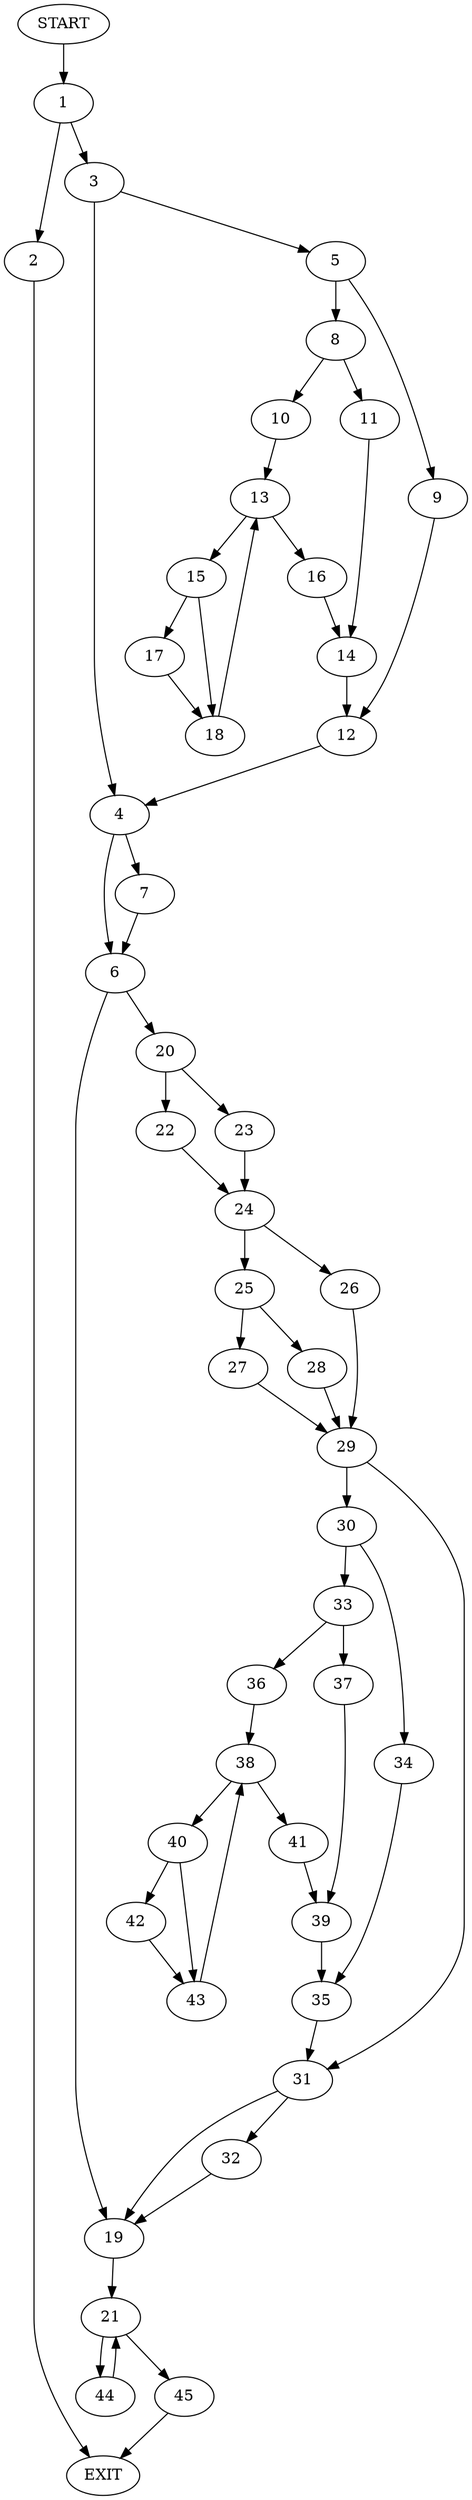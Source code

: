 digraph {
0 [label="START"]
46 [label="EXIT"]
0 -> 1
1 -> 2
1 -> 3
3 -> 4
3 -> 5
2 -> 46
4 -> 6
4 -> 7
5 -> 8
5 -> 9
8 -> 10
8 -> 11
9 -> 12
10 -> 13
11 -> 14
13 -> 15
13 -> 16
15 -> 17
15 -> 18
16 -> 14
17 -> 18
18 -> 13
14 -> 12
12 -> 4
7 -> 6
6 -> 19
6 -> 20
19 -> 21
20 -> 22
20 -> 23
23 -> 24
22 -> 24
24 -> 25
24 -> 26
25 -> 27
25 -> 28
26 -> 29
27 -> 29
28 -> 29
29 -> 30
29 -> 31
31 -> 32
31 -> 19
30 -> 33
30 -> 34
34 -> 35
33 -> 36
33 -> 37
36 -> 38
37 -> 39
38 -> 40
38 -> 41
41 -> 39
40 -> 42
40 -> 43
42 -> 43
43 -> 38
39 -> 35
35 -> 31
32 -> 19
21 -> 44
21 -> 45
44 -> 21
45 -> 46
}
